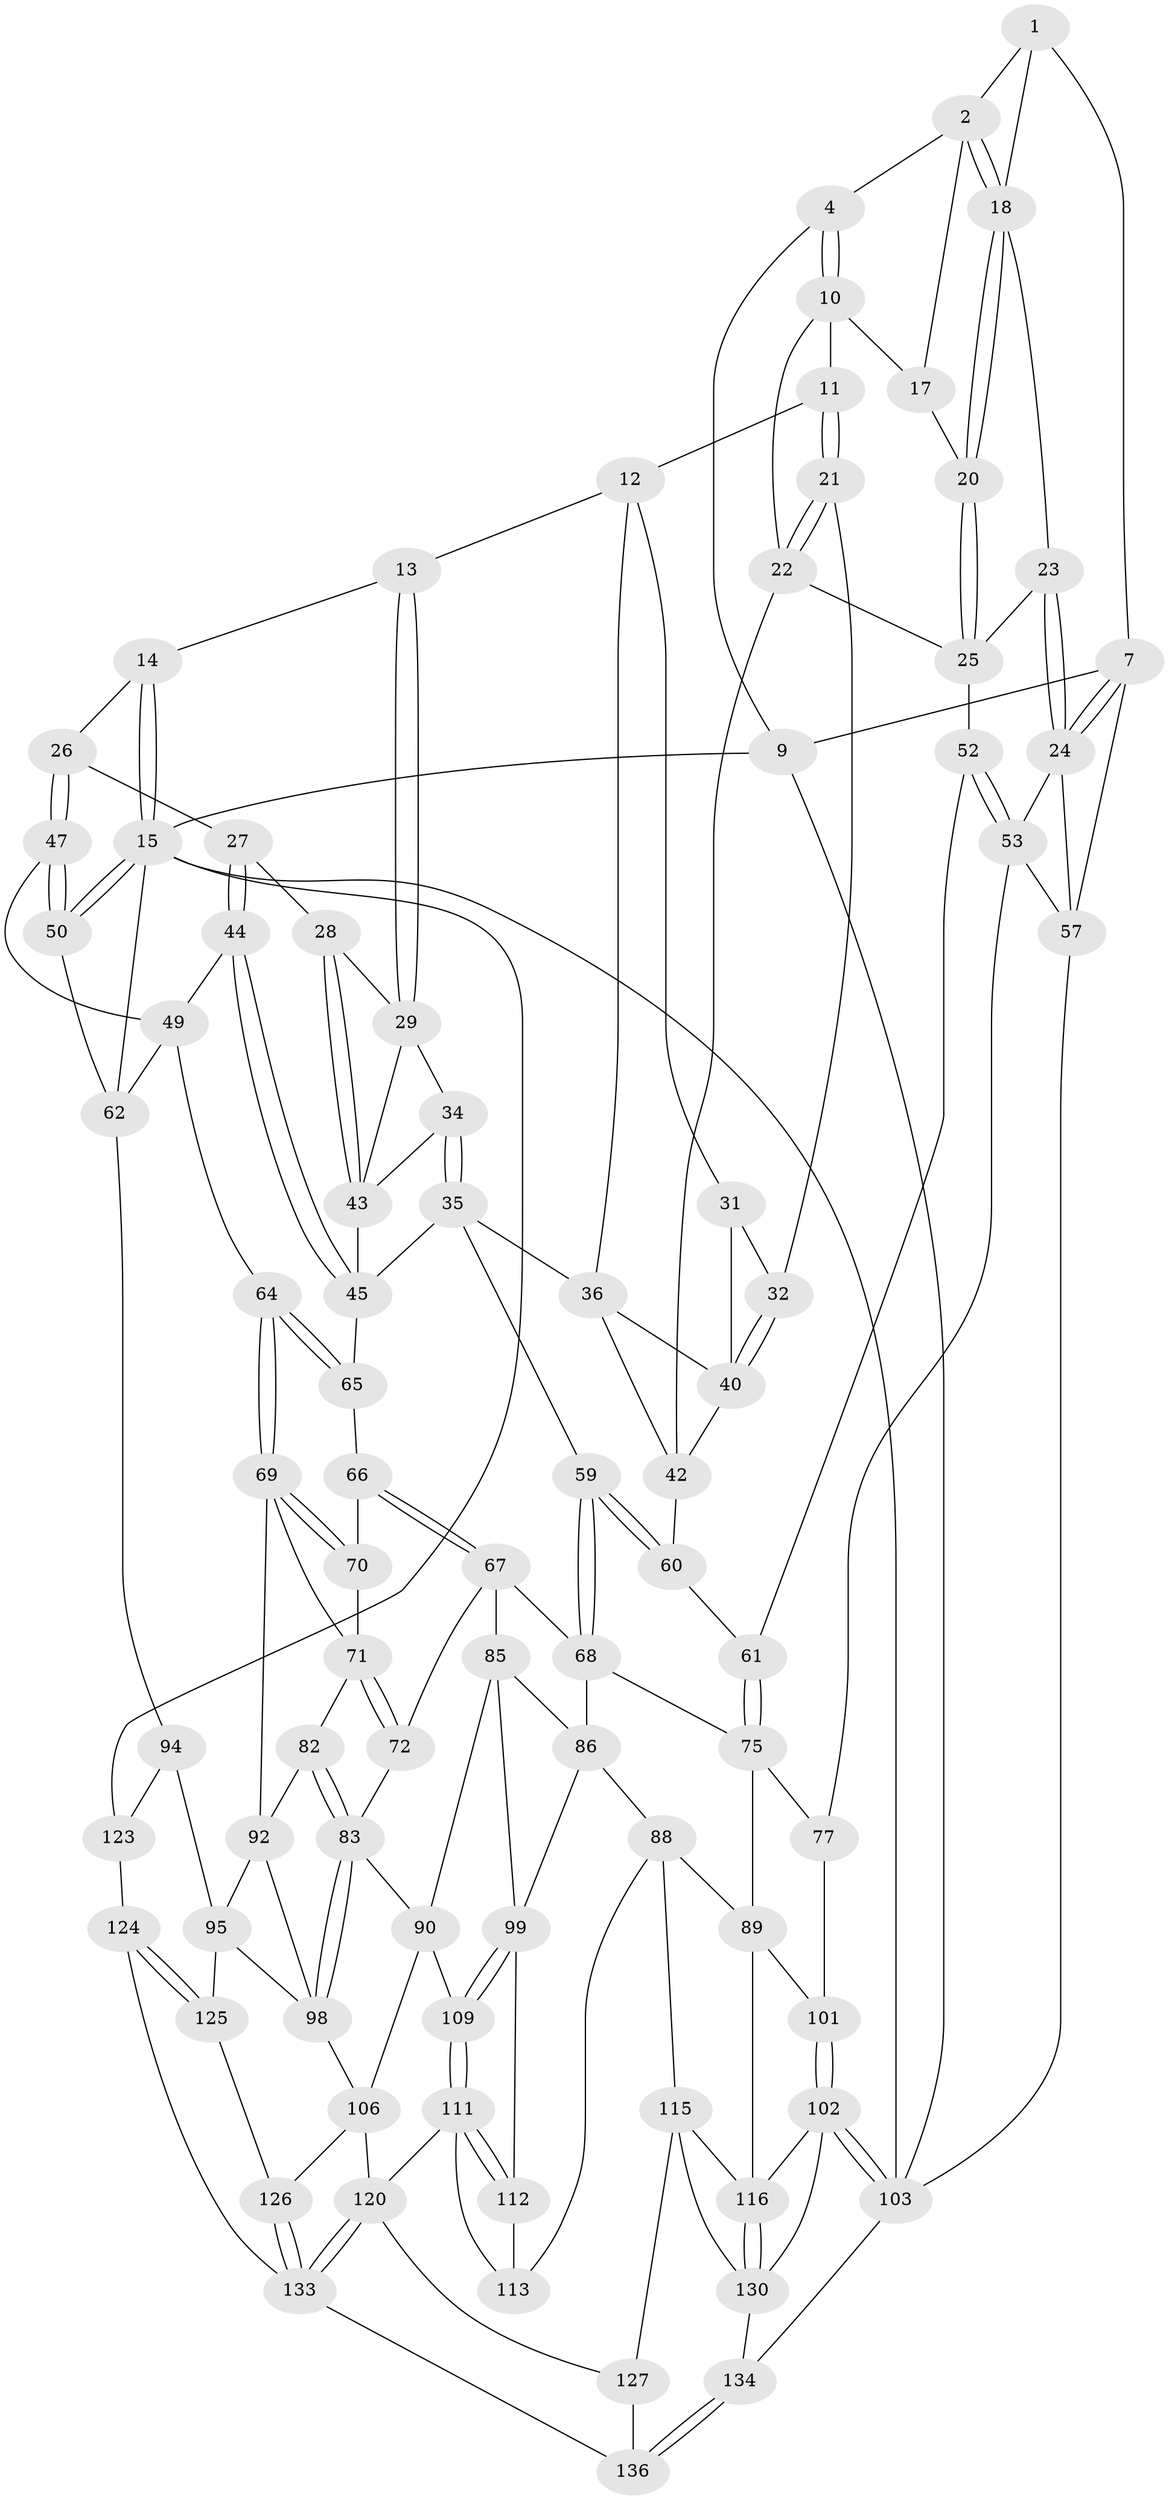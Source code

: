 // original degree distribution, {3: 0.014492753623188406, 4: 0.2391304347826087, 5: 0.5217391304347826, 6: 0.2246376811594203}
// Generated by graph-tools (version 1.1) at 2025/42/03/06/25 10:42:27]
// undirected, 86 vertices, 192 edges
graph export_dot {
graph [start="1"]
  node [color=gray90,style=filled];
  1 [pos="+0.06659200576752382+0",super="+6"];
  2 [pos="+0.09854810338111976+0.08756248827915519",super="+3"];
  4 [pos="+0.29730168920404665+0",super="+5"];
  7 [pos="+0+0.17910046859336515",super="+8"];
  9 [pos="+0+0"];
  10 [pos="+0.39438088083597966+0",super="+16"];
  11 [pos="+0.4604882735143259+0"];
  12 [pos="+0.5456090290761519+0",super="+30"];
  13 [pos="+0.5892517724936119+0"];
  14 [pos="+0.7131612399994751+0"];
  15 [pos="+1+0",super="+97"];
  17 [pos="+0.20332871687198603+0.10982218449187076"];
  18 [pos="+0.09329384185339207+0.10404289739394099",super="+19"];
  20 [pos="+0.13593608263442578+0.13593488772136814"];
  21 [pos="+0.3706863122841412+0.15092349617480694"];
  22 [pos="+0.2834572614527378+0.25048986524082195",super="+38"];
  23 [pos="+0.04362544592608544+0.22910480150946894"];
  24 [pos="+0.03417502821477127+0.23222648428206497",super="+54"];
  25 [pos="+0.12701750617864127+0.22965502258898549",super="+39"];
  26 [pos="+0.8766219533429519+0.11720809382068943"];
  27 [pos="+0.8733151197128239+0.12048526477587089"];
  28 [pos="+0.8257832272581661+0.15522554560184265"];
  29 [pos="+0.6584711771805299+0.13663335331482268",super="+33"];
  31 [pos="+0.46619876809996186+0.16455977516185225"];
  32 [pos="+0.40737723423020217+0.16605036657934233"];
  34 [pos="+0.6287867786519981+0.25363049447788266"];
  35 [pos="+0.6176588150826732+0.2664328054601647",super="+56"];
  36 [pos="+0.5798006738371869+0.2746103170040061",super="+37"];
  40 [pos="+0.42840669751023525+0.2045601421767183",super="+41"];
  42 [pos="+0.4030997735197558+0.26389131089570594",super="+51"];
  43 [pos="+0.7772137609997201+0.20343005483812254",super="+46"];
  44 [pos="+0.8183481510565304+0.3434414818068063"];
  45 [pos="+0.8013285909645801+0.3446776659989614",super="+55"];
  47 [pos="+0.906419140605562+0.13086209288916145",super="+48"];
  49 [pos="+0.8383503147349357+0.34620048260967073",super="+63"];
  50 [pos="+1+0.14879511138885534",super="+58"];
  52 [pos="+0.26431413749579824+0.36194491915159765"];
  53 [pos="+0.19802720065252236+0.4312892907977474",super="+78"];
  57 [pos="+0+0.5088131645292037",super="+81"];
  59 [pos="+0.5575517517868257+0.4515097044411505"];
  60 [pos="+0.5231699668570933+0.3948906653375217"];
  61 [pos="+0.34776997358889244+0.4057588448761517"];
  62 [pos="+1+0.5626644728928276",super="+93"];
  64 [pos="+0.9741470364469267+0.5336351581985614"];
  65 [pos="+0.7504115623061195+0.4158695212218776"];
  66 [pos="+0.7448984428169396+0.43976879266296703"];
  67 [pos="+0.5947959171040953+0.5249326223125969",super="+73"];
  68 [pos="+0.5654795734251704+0.4937636851320819",super="+74"];
  69 [pos="+0.9071479896401607+0.5556288350306219",super="+79"];
  70 [pos="+0.7515519857798407+0.4599297667657933"];
  71 [pos="+0.74945341269956+0.5098300201296114",super="+80"];
  72 [pos="+0.6295336527805436+0.5721531296329987"];
  75 [pos="+0.4173568984926136+0.5589157213148664",super="+76"];
  77 [pos="+0.22457954577215222+0.6035837543930316"];
  82 [pos="+0.7260610203434298+0.6128350786775872"];
  83 [pos="+0.687246521169345+0.6442033514405561",super="+84"];
  85 [pos="+0.4957008148727338+0.6437140366323431",super="+91"];
  86 [pos="+0.4930496361400345+0.6429253557748309",super="+87"];
  88 [pos="+0.3552361762416597+0.7181935243139643",super="+114"];
  89 [pos="+0.33778034239118876+0.6960670199693231",super="+104"];
  90 [pos="+0.5781245131068138+0.7175159437083587",super="+107"];
  92 [pos="+0.8456445688518527+0.636592565220738",super="+96"];
  94 [pos="+0.9972741255366975+0.757464706121646"];
  95 [pos="+0.8483353508624975+0.7477668913933241",super="+108"];
  98 [pos="+0.6977430342100285+0.6550763430413211",super="+105"];
  99 [pos="+0.4347920183591173+0.7328985036619526",super="+100"];
  101 [pos="+0.20280493723619258+0.6226072331418793"];
  102 [pos="+0+0.7347574004833777",super="+118"];
  103 [pos="+0+0.7124386308309498",super="+110"];
  106 [pos="+0.6178489070900787+0.8175571231803908",super="+119"];
  109 [pos="+0.5426942656420692+0.801798948806603"];
  111 [pos="+0.49221494434240703+0.8451174708480819",super="+122"];
  112 [pos="+0.4399909777235043+0.7618126261578733"];
  113 [pos="+0.4342039853560756+0.8557967879640217"];
  115 [pos="+0.339704383997597+0.8405631947864577",super="+129"];
  116 [pos="+0.27251264704531986+0.849732555095725",super="+117"];
  120 [pos="+0.5571770100130908+0.9284834927048221",super="+121"];
  123 [pos="+0.9154417249610475+0.8914683554975407",super="+132"];
  124 [pos="+0.7955756182175167+0.9102604364909591",super="+138"];
  125 [pos="+0.7470466324143324+0.8658820998351779"];
  126 [pos="+0.7097758735585525+0.8724038356436916"];
  127 [pos="+0.4824693196107058+0.9080401638065342",super="+128"];
  130 [pos="+0.2670951968973539+0.9916301624795743",super="+131"];
  133 [pos="+0.6118143296471351+1",super="+135"];
  134 [pos="+0.11782686423410711+1"];
  136 [pos="+0.46198674963114+1",super="+137"];
  1 -- 2;
  1 -- 18;
  1 -- 7;
  2 -- 18;
  2 -- 18;
  2 -- 17;
  2 -- 4;
  4 -- 10;
  4 -- 10;
  4 -- 9;
  7 -- 24;
  7 -- 24;
  7 -- 9;
  7 -- 57;
  9 -- 15;
  9 -- 103;
  10 -- 11;
  10 -- 17;
  10 -- 22;
  11 -- 12;
  11 -- 21;
  11 -- 21;
  12 -- 13;
  12 -- 31;
  12 -- 36;
  13 -- 14;
  13 -- 29;
  13 -- 29;
  14 -- 15;
  14 -- 15;
  14 -- 26;
  15 -- 50;
  15 -- 50;
  15 -- 103;
  15 -- 62;
  15 -- 123;
  17 -- 20;
  18 -- 20;
  18 -- 20;
  18 -- 23;
  20 -- 25;
  20 -- 25;
  21 -- 22;
  21 -- 22;
  21 -- 32;
  22 -- 25;
  22 -- 42;
  23 -- 24;
  23 -- 24;
  23 -- 25;
  24 -- 57;
  24 -- 53;
  25 -- 52;
  26 -- 27;
  26 -- 47;
  26 -- 47;
  27 -- 28;
  27 -- 44;
  27 -- 44;
  28 -- 29;
  28 -- 43;
  28 -- 43;
  29 -- 34;
  29 -- 43;
  31 -- 32;
  31 -- 40;
  32 -- 40;
  32 -- 40;
  34 -- 35;
  34 -- 35;
  34 -- 43;
  35 -- 36;
  35 -- 59;
  35 -- 45;
  36 -- 42;
  36 -- 40;
  40 -- 42;
  42 -- 60;
  43 -- 45;
  44 -- 45;
  44 -- 45;
  44 -- 49;
  45 -- 65;
  47 -- 50 [weight=2];
  47 -- 50;
  47 -- 49;
  49 -- 64;
  49 -- 62;
  50 -- 62;
  52 -- 53;
  52 -- 53;
  52 -- 61;
  53 -- 77;
  53 -- 57;
  57 -- 103;
  59 -- 60;
  59 -- 60;
  59 -- 68;
  59 -- 68;
  60 -- 61;
  61 -- 75;
  61 -- 75;
  62 -- 94;
  64 -- 65;
  64 -- 65;
  64 -- 69;
  64 -- 69;
  65 -- 66;
  66 -- 67;
  66 -- 67;
  66 -- 70;
  67 -- 68;
  67 -- 72;
  67 -- 85;
  68 -- 75;
  68 -- 86;
  69 -- 70;
  69 -- 70;
  69 -- 92;
  69 -- 71;
  70 -- 71;
  71 -- 72;
  71 -- 72;
  71 -- 82;
  72 -- 83;
  75 -- 89;
  75 -- 77;
  77 -- 101;
  82 -- 83;
  82 -- 83;
  82 -- 92;
  83 -- 98;
  83 -- 98;
  83 -- 90;
  85 -- 86;
  85 -- 90;
  85 -- 99;
  86 -- 88;
  86 -- 99;
  88 -- 89;
  88 -- 113;
  88 -- 115;
  89 -- 116;
  89 -- 101;
  90 -- 109;
  90 -- 106;
  92 -- 98;
  92 -- 95;
  94 -- 95;
  94 -- 123;
  95 -- 125;
  95 -- 98;
  98 -- 106;
  99 -- 109;
  99 -- 109;
  99 -- 112;
  101 -- 102;
  101 -- 102;
  102 -- 103;
  102 -- 103;
  102 -- 130;
  102 -- 116;
  103 -- 134;
  106 -- 120;
  106 -- 126;
  109 -- 111;
  109 -- 111;
  111 -- 112;
  111 -- 112;
  111 -- 113;
  111 -- 120;
  112 -- 113;
  115 -- 116;
  115 -- 130;
  115 -- 127;
  116 -- 130;
  116 -- 130;
  120 -- 133;
  120 -- 133;
  120 -- 127;
  123 -- 124 [weight=2];
  124 -- 125;
  124 -- 125;
  124 -- 133;
  125 -- 126;
  126 -- 133;
  126 -- 133;
  127 -- 136 [weight=2];
  130 -- 134;
  133 -- 136;
  134 -- 136;
  134 -- 136;
}
